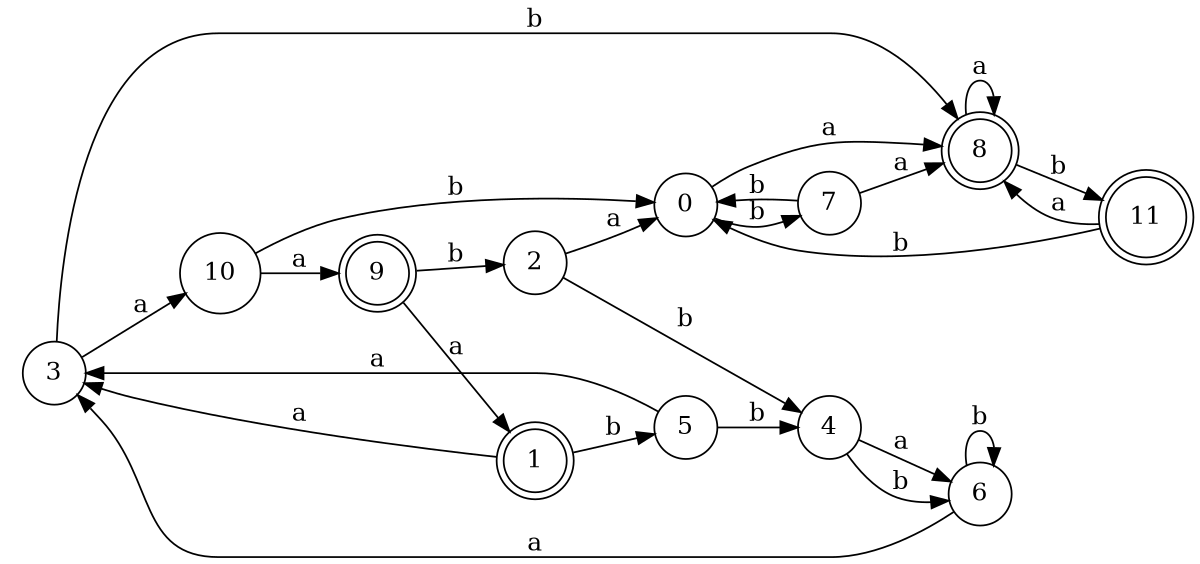 digraph n10_9 {
__start0 [label="" shape="none"];

rankdir=LR;
size="8,5";

s0 [style="filled", color="black", fillcolor="white" shape="circle", label="0"];
s1 [style="rounded,filled", color="black", fillcolor="white" shape="doublecircle", label="1"];
s2 [style="filled", color="black", fillcolor="white" shape="circle", label="2"];
s3 [style="filled", color="black", fillcolor="white" shape="circle", label="3"];
s4 [style="filled", color="black", fillcolor="white" shape="circle", label="4"];
s5 [style="filled", color="black", fillcolor="white" shape="circle", label="5"];
s6 [style="filled", color="black", fillcolor="white" shape="circle", label="6"];
s7 [style="filled", color="black", fillcolor="white" shape="circle", label="7"];
s8 [style="rounded,filled", color="black", fillcolor="white" shape="doublecircle", label="8"];
s9 [style="rounded,filled", color="black", fillcolor="white" shape="doublecircle", label="9"];
s10 [style="filled", color="black", fillcolor="white" shape="circle", label="10"];
s11 [style="rounded,filled", color="black", fillcolor="white" shape="doublecircle", label="11"];
s0 -> s8 [label="a"];
s0 -> s7 [label="b"];
s1 -> s3 [label="a"];
s1 -> s5 [label="b"];
s2 -> s0 [label="a"];
s2 -> s4 [label="b"];
s3 -> s10 [label="a"];
s3 -> s8 [label="b"];
s4 -> s6 [label="a"];
s4 -> s6 [label="b"];
s5 -> s3 [label="a"];
s5 -> s4 [label="b"];
s6 -> s3 [label="a"];
s6 -> s6 [label="b"];
s7 -> s8 [label="a"];
s7 -> s0 [label="b"];
s8 -> s8 [label="a"];
s8 -> s11 [label="b"];
s9 -> s1 [label="a"];
s9 -> s2 [label="b"];
s10 -> s9 [label="a"];
s10 -> s0 [label="b"];
s11 -> s8 [label="a"];
s11 -> s0 [label="b"];

}